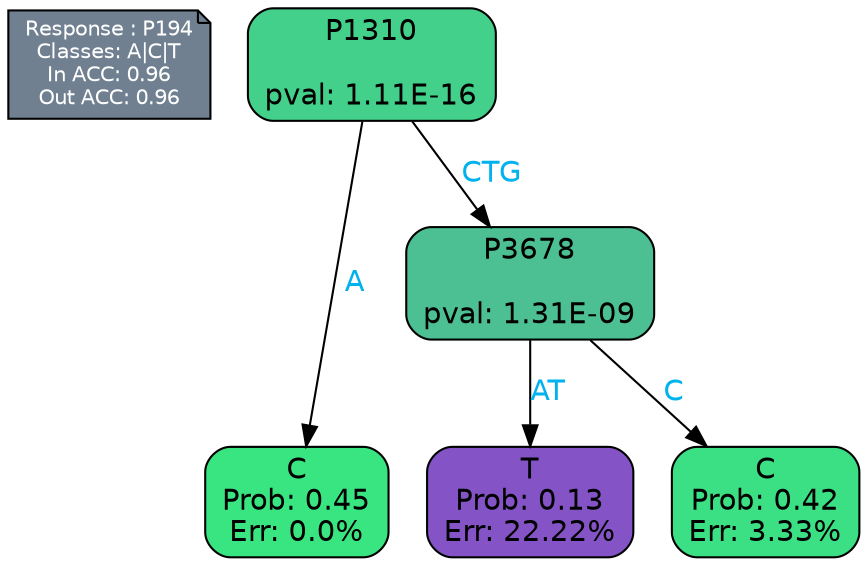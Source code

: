 digraph Tree {
node [shape=box, style="filled, rounded", color="black", fontname=helvetica] ;
graph [ranksep=equally, splines=polylines, bgcolor=transparent, dpi=600] ;
edge [fontname=helvetica] ;
LEGEND [label="Response : P194
Classes: A|C|T
In ACC: 0.96
Out ACC: 0.96
",shape=note,align=left,style=filled,fillcolor="slategray",fontcolor="white",fontsize=10];1 [label="P1310

pval: 1.11E-16", fillcolor="#43d08b"] ;
2 [label="C
Prob: 0.45
Err: 0.0%", fillcolor="#39e581"] ;
3 [label="P3678

pval: 1.31E-09", fillcolor="#4cbf93"] ;
4 [label="T
Prob: 0.13
Err: 22.22%", fillcolor="#8454c6"] ;
5 [label="C
Prob: 0.42
Err: 3.33%", fillcolor="#3bdf84"] ;
1 -> 2 [label="A",fontcolor=deepskyblue2] ;
1 -> 3 [label="CTG",fontcolor=deepskyblue2] ;
3 -> 4 [label="AT",fontcolor=deepskyblue2] ;
3 -> 5 [label="C",fontcolor=deepskyblue2] ;
{rank = same; 2;4;5;}{rank = same; LEGEND;1;}}